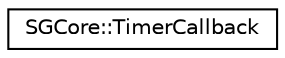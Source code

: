 digraph "Graphical Class Hierarchy"
{
 // LATEX_PDF_SIZE
  edge [fontname="Helvetica",fontsize="10",labelfontname="Helvetica",labelfontsize="10"];
  node [fontname="Helvetica",fontsize="10",shape=record];
  rankdir="LR";
  Node0 [label="SGCore::TimerCallback",height=0.2,width=0.4,color="black", fillcolor="white", style="filled",URL="$classSGCore_1_1TimerCallback.html",tooltip=" "];
}

